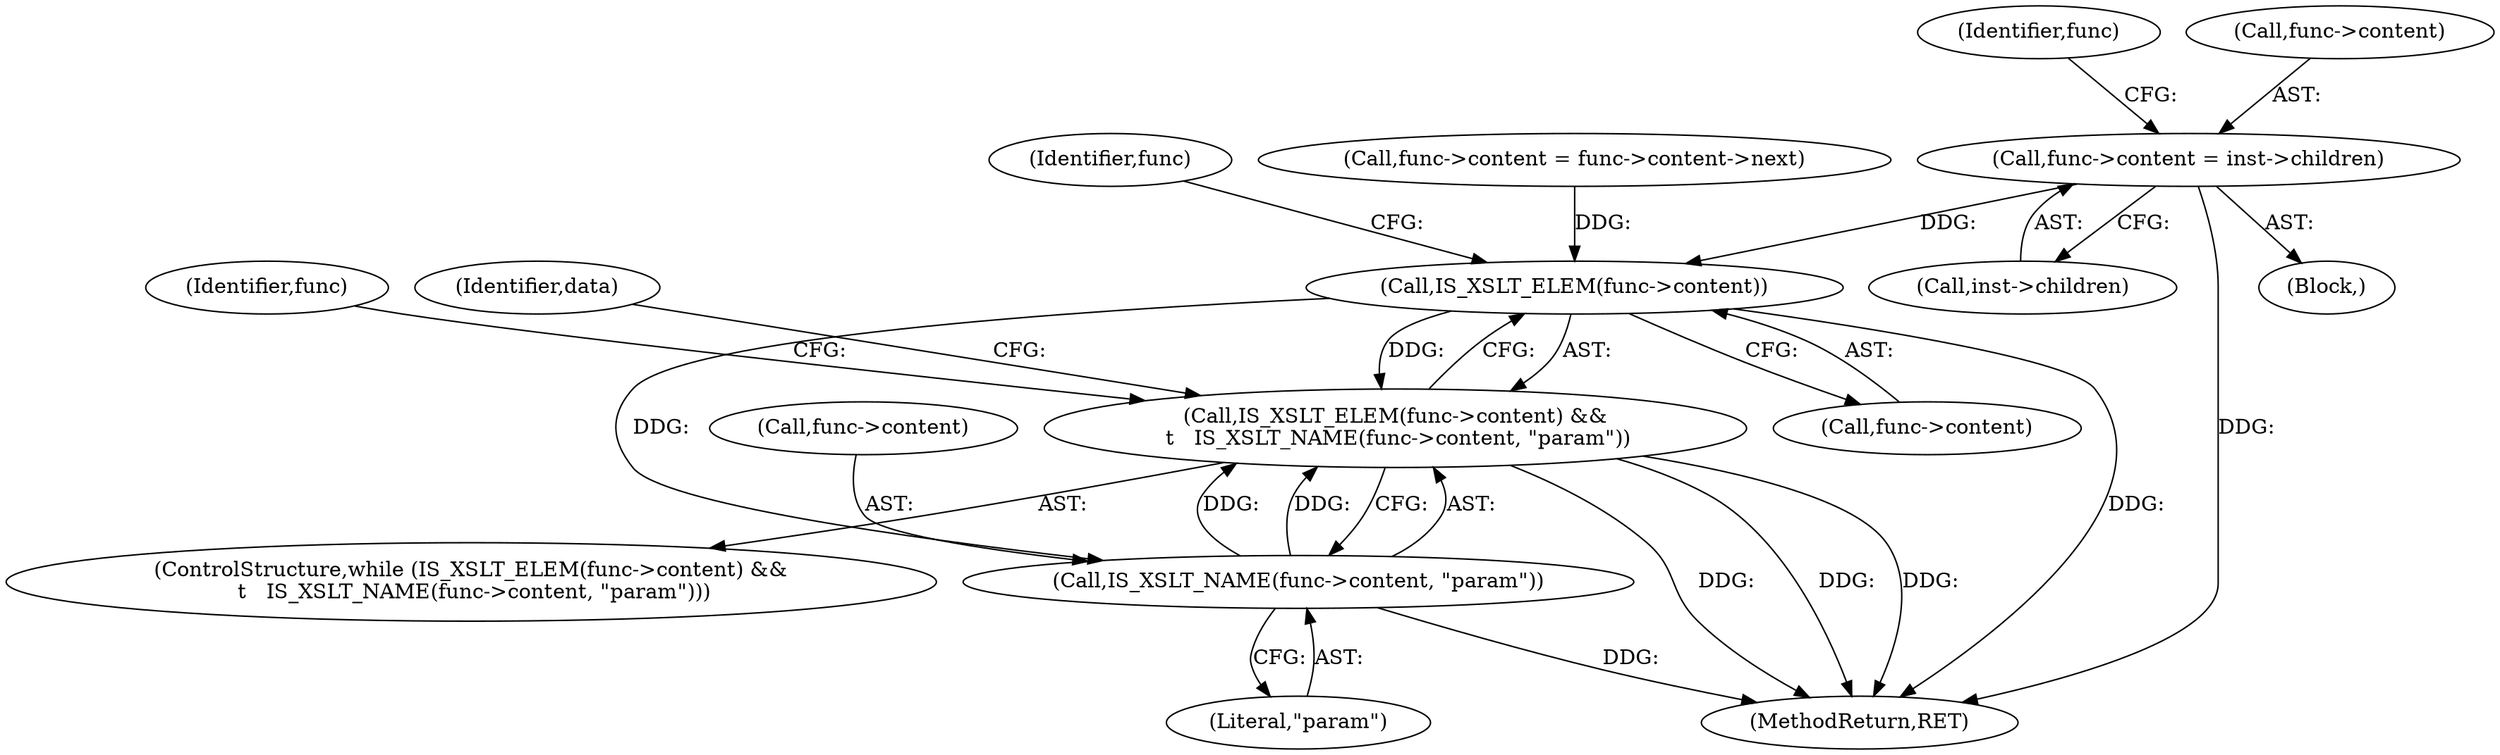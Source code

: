 digraph "0_Chrome_96dbafe288dbe2f0cc45fa3c39daf6d0c37acbab_5@pointer" {
"1000202" [label="(Call,func->content = inst->children)"];
"1000211" [label="(Call,IS_XSLT_ELEM(func->content))"];
"1000210" [label="(Call,IS_XSLT_ELEM(func->content) &&\n \t   IS_XSLT_NAME(func->content, \"param\"))"];
"1000215" [label="(Call,IS_XSLT_NAME(func->content, \"param\"))"];
"1000211" [label="(Call,IS_XSLT_ELEM(func->content))"];
"1000215" [label="(Call,IS_XSLT_NAME(func->content, \"param\"))"];
"1000217" [label="(Identifier,func)"];
"1000206" [label="(Call,inst->children)"];
"1000107" [label="(Block,)"];
"1000213" [label="(Identifier,func)"];
"1000287" [label="(MethodReturn,RET)"];
"1000210" [label="(Call,IS_XSLT_ELEM(func->content) &&\n \t   IS_XSLT_NAME(func->content, \"param\"))"];
"1000209" [label="(ControlStructure,while (IS_XSLT_ELEM(func->content) &&\n \t   IS_XSLT_NAME(func->content, \"param\")))"];
"1000221" [label="(Call,func->content = func->content->next)"];
"1000219" [label="(Literal,\"param\")"];
"1000235" [label="(Identifier,data)"];
"1000202" [label="(Call,func->content = inst->children)"];
"1000216" [label="(Call,func->content)"];
"1000203" [label="(Call,func->content)"];
"1000212" [label="(Call,func->content)"];
"1000223" [label="(Identifier,func)"];
"1000202" -> "1000107"  [label="AST: "];
"1000202" -> "1000206"  [label="CFG: "];
"1000203" -> "1000202"  [label="AST: "];
"1000206" -> "1000202"  [label="AST: "];
"1000213" -> "1000202"  [label="CFG: "];
"1000202" -> "1000287"  [label="DDG: "];
"1000202" -> "1000211"  [label="DDG: "];
"1000211" -> "1000210"  [label="AST: "];
"1000211" -> "1000212"  [label="CFG: "];
"1000212" -> "1000211"  [label="AST: "];
"1000217" -> "1000211"  [label="CFG: "];
"1000210" -> "1000211"  [label="CFG: "];
"1000211" -> "1000287"  [label="DDG: "];
"1000211" -> "1000210"  [label="DDG: "];
"1000221" -> "1000211"  [label="DDG: "];
"1000211" -> "1000215"  [label="DDG: "];
"1000210" -> "1000209"  [label="AST: "];
"1000210" -> "1000215"  [label="CFG: "];
"1000215" -> "1000210"  [label="AST: "];
"1000223" -> "1000210"  [label="CFG: "];
"1000235" -> "1000210"  [label="CFG: "];
"1000210" -> "1000287"  [label="DDG: "];
"1000210" -> "1000287"  [label="DDG: "];
"1000210" -> "1000287"  [label="DDG: "];
"1000215" -> "1000210"  [label="DDG: "];
"1000215" -> "1000210"  [label="DDG: "];
"1000215" -> "1000219"  [label="CFG: "];
"1000216" -> "1000215"  [label="AST: "];
"1000219" -> "1000215"  [label="AST: "];
"1000215" -> "1000287"  [label="DDG: "];
}
